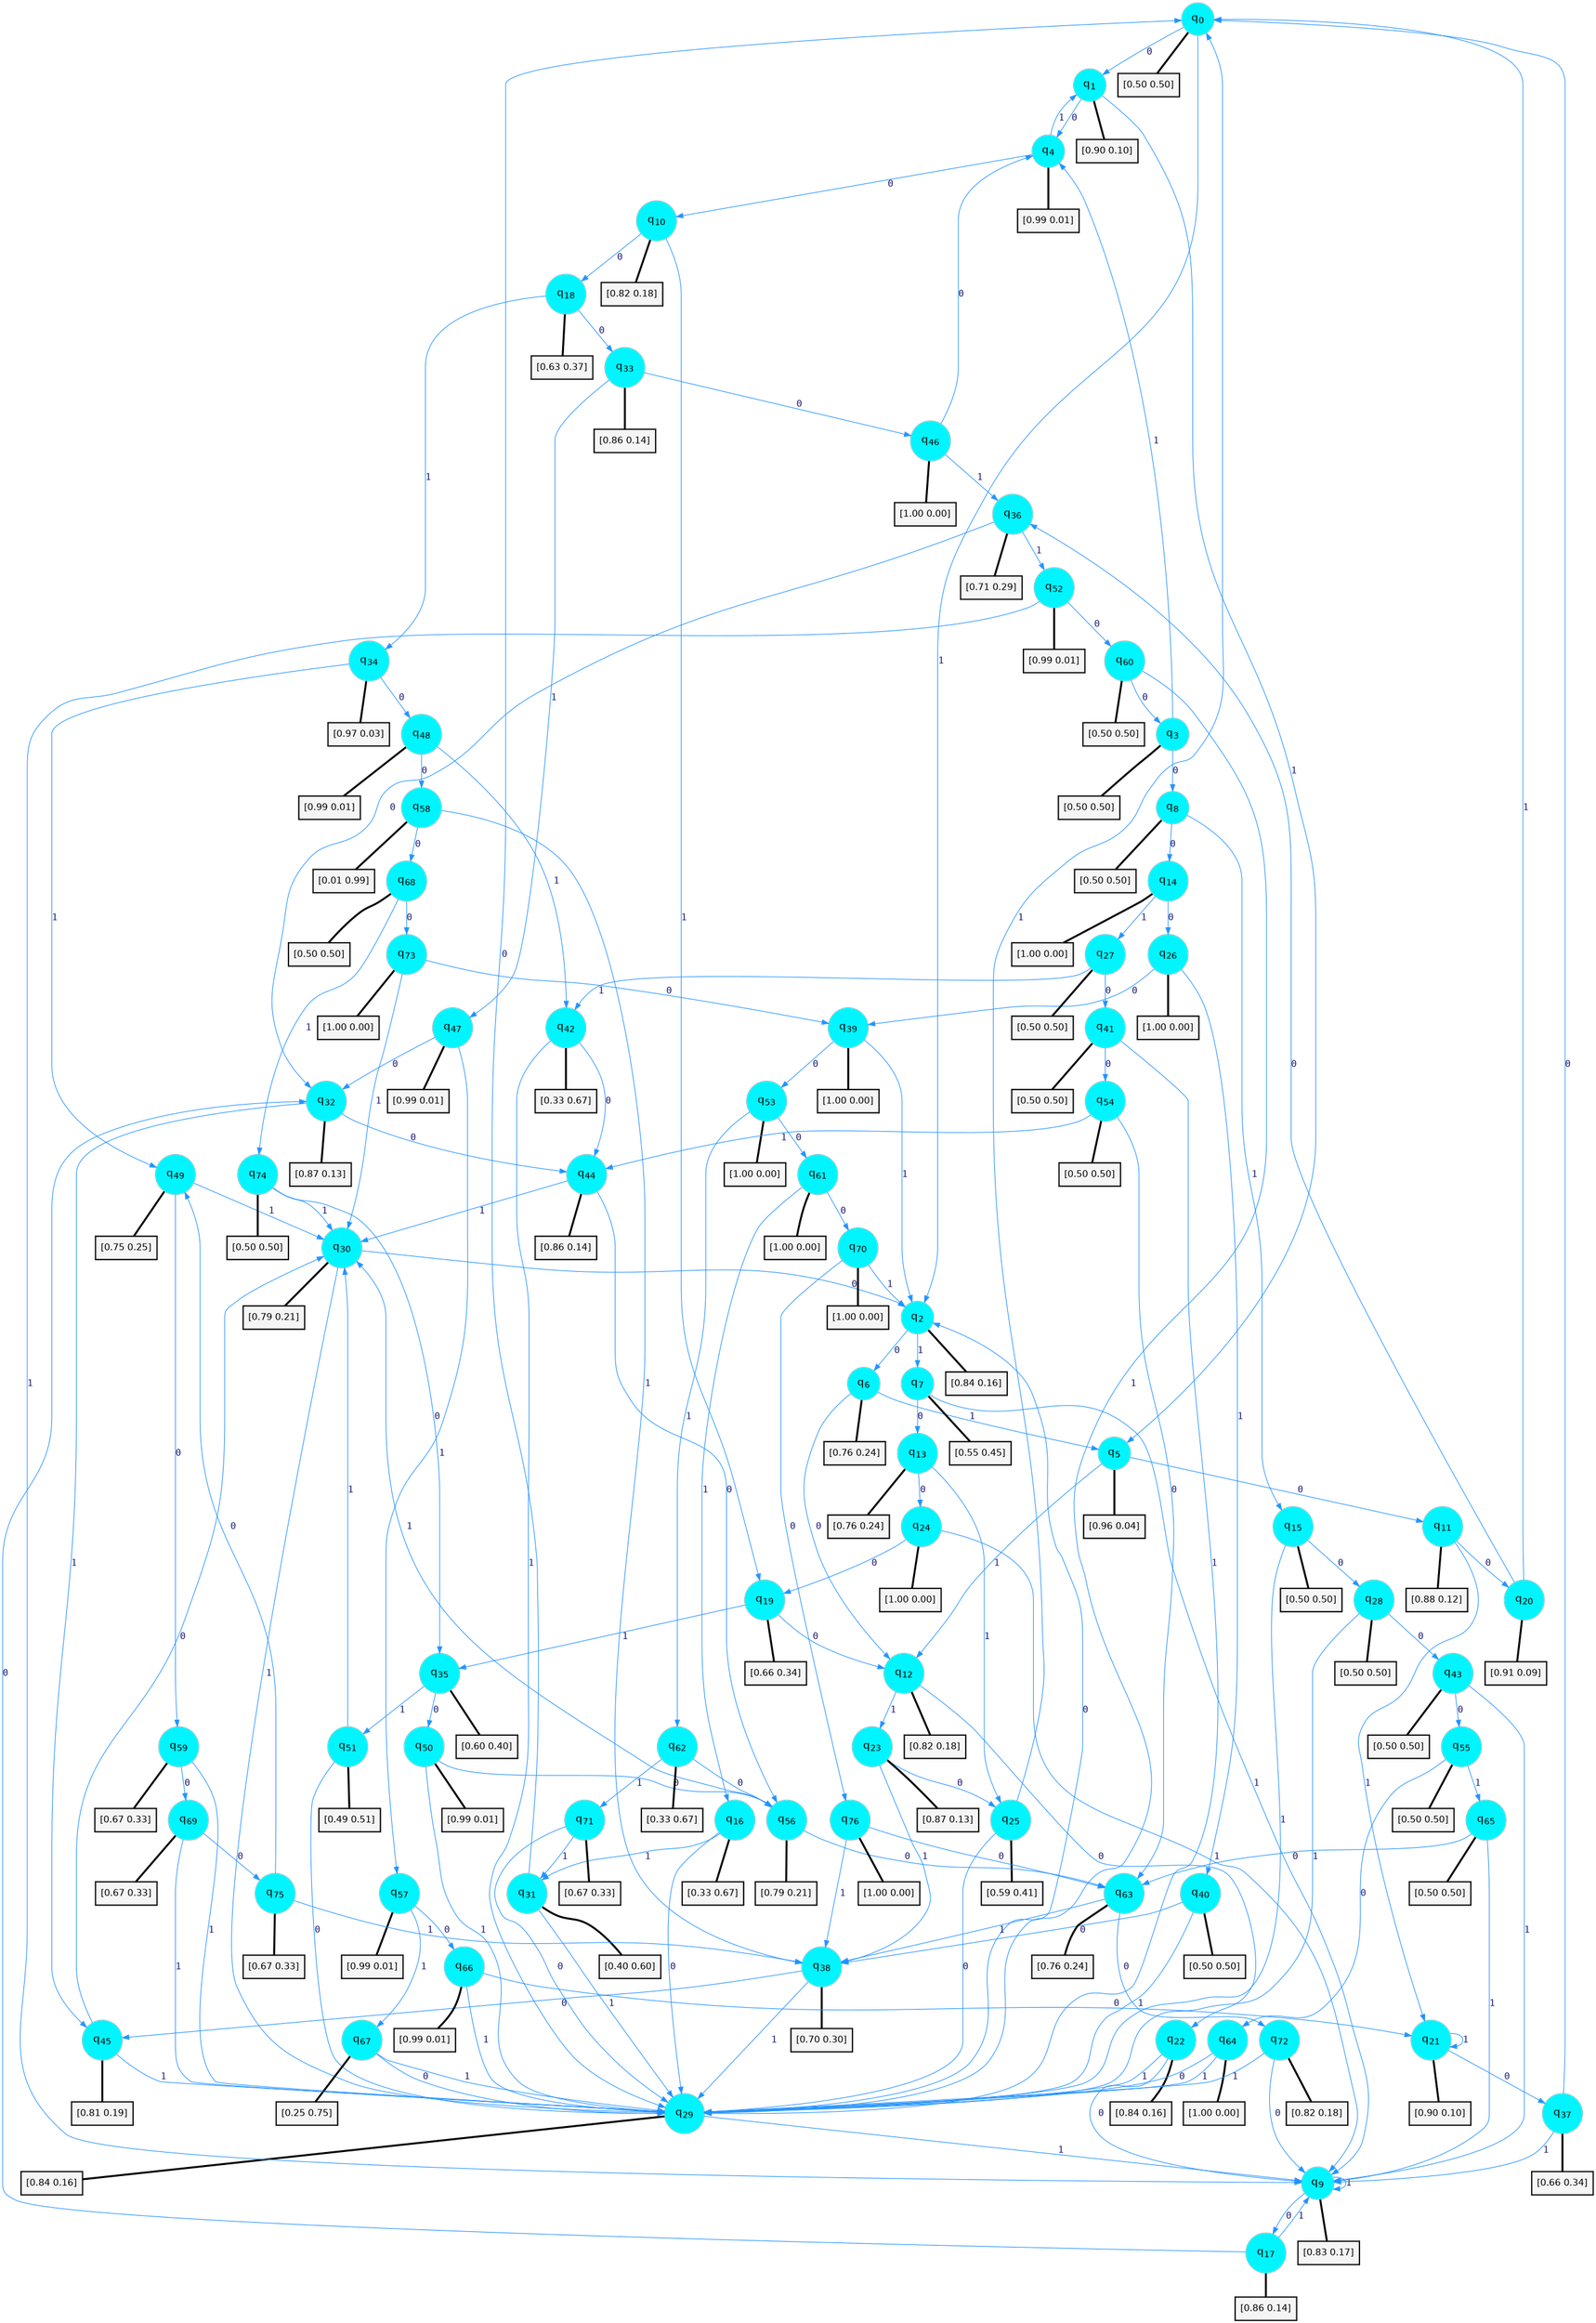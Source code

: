 digraph G {
graph [
bgcolor=transparent, dpi=300, rankdir=TD, size="40,25"];
node [
color=gray, fillcolor=turquoise1, fontcolor=black, fontname=Helvetica, fontsize=16, fontweight=bold, shape=circle, style=filled];
edge [
arrowsize=1, color=dodgerblue1, fontcolor=midnightblue, fontname=courier, fontweight=bold, penwidth=1, style=solid, weight=20];
0[label=<q<SUB>0</SUB>>];
1[label=<q<SUB>1</SUB>>];
2[label=<q<SUB>2</SUB>>];
3[label=<q<SUB>3</SUB>>];
4[label=<q<SUB>4</SUB>>];
5[label=<q<SUB>5</SUB>>];
6[label=<q<SUB>6</SUB>>];
7[label=<q<SUB>7</SUB>>];
8[label=<q<SUB>8</SUB>>];
9[label=<q<SUB>9</SUB>>];
10[label=<q<SUB>10</SUB>>];
11[label=<q<SUB>11</SUB>>];
12[label=<q<SUB>12</SUB>>];
13[label=<q<SUB>13</SUB>>];
14[label=<q<SUB>14</SUB>>];
15[label=<q<SUB>15</SUB>>];
16[label=<q<SUB>16</SUB>>];
17[label=<q<SUB>17</SUB>>];
18[label=<q<SUB>18</SUB>>];
19[label=<q<SUB>19</SUB>>];
20[label=<q<SUB>20</SUB>>];
21[label=<q<SUB>21</SUB>>];
22[label=<q<SUB>22</SUB>>];
23[label=<q<SUB>23</SUB>>];
24[label=<q<SUB>24</SUB>>];
25[label=<q<SUB>25</SUB>>];
26[label=<q<SUB>26</SUB>>];
27[label=<q<SUB>27</SUB>>];
28[label=<q<SUB>28</SUB>>];
29[label=<q<SUB>29</SUB>>];
30[label=<q<SUB>30</SUB>>];
31[label=<q<SUB>31</SUB>>];
32[label=<q<SUB>32</SUB>>];
33[label=<q<SUB>33</SUB>>];
34[label=<q<SUB>34</SUB>>];
35[label=<q<SUB>35</SUB>>];
36[label=<q<SUB>36</SUB>>];
37[label=<q<SUB>37</SUB>>];
38[label=<q<SUB>38</SUB>>];
39[label=<q<SUB>39</SUB>>];
40[label=<q<SUB>40</SUB>>];
41[label=<q<SUB>41</SUB>>];
42[label=<q<SUB>42</SUB>>];
43[label=<q<SUB>43</SUB>>];
44[label=<q<SUB>44</SUB>>];
45[label=<q<SUB>45</SUB>>];
46[label=<q<SUB>46</SUB>>];
47[label=<q<SUB>47</SUB>>];
48[label=<q<SUB>48</SUB>>];
49[label=<q<SUB>49</SUB>>];
50[label=<q<SUB>50</SUB>>];
51[label=<q<SUB>51</SUB>>];
52[label=<q<SUB>52</SUB>>];
53[label=<q<SUB>53</SUB>>];
54[label=<q<SUB>54</SUB>>];
55[label=<q<SUB>55</SUB>>];
56[label=<q<SUB>56</SUB>>];
57[label=<q<SUB>57</SUB>>];
58[label=<q<SUB>58</SUB>>];
59[label=<q<SUB>59</SUB>>];
60[label=<q<SUB>60</SUB>>];
61[label=<q<SUB>61</SUB>>];
62[label=<q<SUB>62</SUB>>];
63[label=<q<SUB>63</SUB>>];
64[label=<q<SUB>64</SUB>>];
65[label=<q<SUB>65</SUB>>];
66[label=<q<SUB>66</SUB>>];
67[label=<q<SUB>67</SUB>>];
68[label=<q<SUB>68</SUB>>];
69[label=<q<SUB>69</SUB>>];
70[label=<q<SUB>70</SUB>>];
71[label=<q<SUB>71</SUB>>];
72[label=<q<SUB>72</SUB>>];
73[label=<q<SUB>73</SUB>>];
74[label=<q<SUB>74</SUB>>];
75[label=<q<SUB>75</SUB>>];
76[label=<q<SUB>76</SUB>>];
77[label="[0.50 0.50]", shape=box,fontcolor=black, fontname=Helvetica, fontsize=14, penwidth=2, fillcolor=whitesmoke,color=black];
78[label="[0.90 0.10]", shape=box,fontcolor=black, fontname=Helvetica, fontsize=14, penwidth=2, fillcolor=whitesmoke,color=black];
79[label="[0.84 0.16]", shape=box,fontcolor=black, fontname=Helvetica, fontsize=14, penwidth=2, fillcolor=whitesmoke,color=black];
80[label="[0.50 0.50]", shape=box,fontcolor=black, fontname=Helvetica, fontsize=14, penwidth=2, fillcolor=whitesmoke,color=black];
81[label="[0.99 0.01]", shape=box,fontcolor=black, fontname=Helvetica, fontsize=14, penwidth=2, fillcolor=whitesmoke,color=black];
82[label="[0.96 0.04]", shape=box,fontcolor=black, fontname=Helvetica, fontsize=14, penwidth=2, fillcolor=whitesmoke,color=black];
83[label="[0.76 0.24]", shape=box,fontcolor=black, fontname=Helvetica, fontsize=14, penwidth=2, fillcolor=whitesmoke,color=black];
84[label="[0.55 0.45]", shape=box,fontcolor=black, fontname=Helvetica, fontsize=14, penwidth=2, fillcolor=whitesmoke,color=black];
85[label="[0.50 0.50]", shape=box,fontcolor=black, fontname=Helvetica, fontsize=14, penwidth=2, fillcolor=whitesmoke,color=black];
86[label="[0.83 0.17]", shape=box,fontcolor=black, fontname=Helvetica, fontsize=14, penwidth=2, fillcolor=whitesmoke,color=black];
87[label="[0.82 0.18]", shape=box,fontcolor=black, fontname=Helvetica, fontsize=14, penwidth=2, fillcolor=whitesmoke,color=black];
88[label="[0.88 0.12]", shape=box,fontcolor=black, fontname=Helvetica, fontsize=14, penwidth=2, fillcolor=whitesmoke,color=black];
89[label="[0.82 0.18]", shape=box,fontcolor=black, fontname=Helvetica, fontsize=14, penwidth=2, fillcolor=whitesmoke,color=black];
90[label="[0.76 0.24]", shape=box,fontcolor=black, fontname=Helvetica, fontsize=14, penwidth=2, fillcolor=whitesmoke,color=black];
91[label="[1.00 0.00]", shape=box,fontcolor=black, fontname=Helvetica, fontsize=14, penwidth=2, fillcolor=whitesmoke,color=black];
92[label="[0.50 0.50]", shape=box,fontcolor=black, fontname=Helvetica, fontsize=14, penwidth=2, fillcolor=whitesmoke,color=black];
93[label="[0.33 0.67]", shape=box,fontcolor=black, fontname=Helvetica, fontsize=14, penwidth=2, fillcolor=whitesmoke,color=black];
94[label="[0.86 0.14]", shape=box,fontcolor=black, fontname=Helvetica, fontsize=14, penwidth=2, fillcolor=whitesmoke,color=black];
95[label="[0.63 0.37]", shape=box,fontcolor=black, fontname=Helvetica, fontsize=14, penwidth=2, fillcolor=whitesmoke,color=black];
96[label="[0.66 0.34]", shape=box,fontcolor=black, fontname=Helvetica, fontsize=14, penwidth=2, fillcolor=whitesmoke,color=black];
97[label="[0.91 0.09]", shape=box,fontcolor=black, fontname=Helvetica, fontsize=14, penwidth=2, fillcolor=whitesmoke,color=black];
98[label="[0.90 0.10]", shape=box,fontcolor=black, fontname=Helvetica, fontsize=14, penwidth=2, fillcolor=whitesmoke,color=black];
99[label="[0.84 0.16]", shape=box,fontcolor=black, fontname=Helvetica, fontsize=14, penwidth=2, fillcolor=whitesmoke,color=black];
100[label="[0.87 0.13]", shape=box,fontcolor=black, fontname=Helvetica, fontsize=14, penwidth=2, fillcolor=whitesmoke,color=black];
101[label="[1.00 0.00]", shape=box,fontcolor=black, fontname=Helvetica, fontsize=14, penwidth=2, fillcolor=whitesmoke,color=black];
102[label="[0.59 0.41]", shape=box,fontcolor=black, fontname=Helvetica, fontsize=14, penwidth=2, fillcolor=whitesmoke,color=black];
103[label="[1.00 0.00]", shape=box,fontcolor=black, fontname=Helvetica, fontsize=14, penwidth=2, fillcolor=whitesmoke,color=black];
104[label="[0.50 0.50]", shape=box,fontcolor=black, fontname=Helvetica, fontsize=14, penwidth=2, fillcolor=whitesmoke,color=black];
105[label="[0.50 0.50]", shape=box,fontcolor=black, fontname=Helvetica, fontsize=14, penwidth=2, fillcolor=whitesmoke,color=black];
106[label="[0.84 0.16]", shape=box,fontcolor=black, fontname=Helvetica, fontsize=14, penwidth=2, fillcolor=whitesmoke,color=black];
107[label="[0.79 0.21]", shape=box,fontcolor=black, fontname=Helvetica, fontsize=14, penwidth=2, fillcolor=whitesmoke,color=black];
108[label="[0.40 0.60]", shape=box,fontcolor=black, fontname=Helvetica, fontsize=14, penwidth=2, fillcolor=whitesmoke,color=black];
109[label="[0.87 0.13]", shape=box,fontcolor=black, fontname=Helvetica, fontsize=14, penwidth=2, fillcolor=whitesmoke,color=black];
110[label="[0.86 0.14]", shape=box,fontcolor=black, fontname=Helvetica, fontsize=14, penwidth=2, fillcolor=whitesmoke,color=black];
111[label="[0.97 0.03]", shape=box,fontcolor=black, fontname=Helvetica, fontsize=14, penwidth=2, fillcolor=whitesmoke,color=black];
112[label="[0.60 0.40]", shape=box,fontcolor=black, fontname=Helvetica, fontsize=14, penwidth=2, fillcolor=whitesmoke,color=black];
113[label="[0.71 0.29]", shape=box,fontcolor=black, fontname=Helvetica, fontsize=14, penwidth=2, fillcolor=whitesmoke,color=black];
114[label="[0.66 0.34]", shape=box,fontcolor=black, fontname=Helvetica, fontsize=14, penwidth=2, fillcolor=whitesmoke,color=black];
115[label="[0.70 0.30]", shape=box,fontcolor=black, fontname=Helvetica, fontsize=14, penwidth=2, fillcolor=whitesmoke,color=black];
116[label="[1.00 0.00]", shape=box,fontcolor=black, fontname=Helvetica, fontsize=14, penwidth=2, fillcolor=whitesmoke,color=black];
117[label="[0.50 0.50]", shape=box,fontcolor=black, fontname=Helvetica, fontsize=14, penwidth=2, fillcolor=whitesmoke,color=black];
118[label="[0.50 0.50]", shape=box,fontcolor=black, fontname=Helvetica, fontsize=14, penwidth=2, fillcolor=whitesmoke,color=black];
119[label="[0.33 0.67]", shape=box,fontcolor=black, fontname=Helvetica, fontsize=14, penwidth=2, fillcolor=whitesmoke,color=black];
120[label="[0.50 0.50]", shape=box,fontcolor=black, fontname=Helvetica, fontsize=14, penwidth=2, fillcolor=whitesmoke,color=black];
121[label="[0.86 0.14]", shape=box,fontcolor=black, fontname=Helvetica, fontsize=14, penwidth=2, fillcolor=whitesmoke,color=black];
122[label="[0.81 0.19]", shape=box,fontcolor=black, fontname=Helvetica, fontsize=14, penwidth=2, fillcolor=whitesmoke,color=black];
123[label="[1.00 0.00]", shape=box,fontcolor=black, fontname=Helvetica, fontsize=14, penwidth=2, fillcolor=whitesmoke,color=black];
124[label="[0.99 0.01]", shape=box,fontcolor=black, fontname=Helvetica, fontsize=14, penwidth=2, fillcolor=whitesmoke,color=black];
125[label="[0.99 0.01]", shape=box,fontcolor=black, fontname=Helvetica, fontsize=14, penwidth=2, fillcolor=whitesmoke,color=black];
126[label="[0.75 0.25]", shape=box,fontcolor=black, fontname=Helvetica, fontsize=14, penwidth=2, fillcolor=whitesmoke,color=black];
127[label="[0.99 0.01]", shape=box,fontcolor=black, fontname=Helvetica, fontsize=14, penwidth=2, fillcolor=whitesmoke,color=black];
128[label="[0.49 0.51]", shape=box,fontcolor=black, fontname=Helvetica, fontsize=14, penwidth=2, fillcolor=whitesmoke,color=black];
129[label="[0.99 0.01]", shape=box,fontcolor=black, fontname=Helvetica, fontsize=14, penwidth=2, fillcolor=whitesmoke,color=black];
130[label="[1.00 0.00]", shape=box,fontcolor=black, fontname=Helvetica, fontsize=14, penwidth=2, fillcolor=whitesmoke,color=black];
131[label="[0.50 0.50]", shape=box,fontcolor=black, fontname=Helvetica, fontsize=14, penwidth=2, fillcolor=whitesmoke,color=black];
132[label="[0.50 0.50]", shape=box,fontcolor=black, fontname=Helvetica, fontsize=14, penwidth=2, fillcolor=whitesmoke,color=black];
133[label="[0.79 0.21]", shape=box,fontcolor=black, fontname=Helvetica, fontsize=14, penwidth=2, fillcolor=whitesmoke,color=black];
134[label="[0.99 0.01]", shape=box,fontcolor=black, fontname=Helvetica, fontsize=14, penwidth=2, fillcolor=whitesmoke,color=black];
135[label="[0.01 0.99]", shape=box,fontcolor=black, fontname=Helvetica, fontsize=14, penwidth=2, fillcolor=whitesmoke,color=black];
136[label="[0.67 0.33]", shape=box,fontcolor=black, fontname=Helvetica, fontsize=14, penwidth=2, fillcolor=whitesmoke,color=black];
137[label="[0.50 0.50]", shape=box,fontcolor=black, fontname=Helvetica, fontsize=14, penwidth=2, fillcolor=whitesmoke,color=black];
138[label="[1.00 0.00]", shape=box,fontcolor=black, fontname=Helvetica, fontsize=14, penwidth=2, fillcolor=whitesmoke,color=black];
139[label="[0.33 0.67]", shape=box,fontcolor=black, fontname=Helvetica, fontsize=14, penwidth=2, fillcolor=whitesmoke,color=black];
140[label="[0.76 0.24]", shape=box,fontcolor=black, fontname=Helvetica, fontsize=14, penwidth=2, fillcolor=whitesmoke,color=black];
141[label="[1.00 0.00]", shape=box,fontcolor=black, fontname=Helvetica, fontsize=14, penwidth=2, fillcolor=whitesmoke,color=black];
142[label="[0.50 0.50]", shape=box,fontcolor=black, fontname=Helvetica, fontsize=14, penwidth=2, fillcolor=whitesmoke,color=black];
143[label="[0.99 0.01]", shape=box,fontcolor=black, fontname=Helvetica, fontsize=14, penwidth=2, fillcolor=whitesmoke,color=black];
144[label="[0.25 0.75]", shape=box,fontcolor=black, fontname=Helvetica, fontsize=14, penwidth=2, fillcolor=whitesmoke,color=black];
145[label="[0.50 0.50]", shape=box,fontcolor=black, fontname=Helvetica, fontsize=14, penwidth=2, fillcolor=whitesmoke,color=black];
146[label="[0.67 0.33]", shape=box,fontcolor=black, fontname=Helvetica, fontsize=14, penwidth=2, fillcolor=whitesmoke,color=black];
147[label="[1.00 0.00]", shape=box,fontcolor=black, fontname=Helvetica, fontsize=14, penwidth=2, fillcolor=whitesmoke,color=black];
148[label="[0.67 0.33]", shape=box,fontcolor=black, fontname=Helvetica, fontsize=14, penwidth=2, fillcolor=whitesmoke,color=black];
149[label="[0.82 0.18]", shape=box,fontcolor=black, fontname=Helvetica, fontsize=14, penwidth=2, fillcolor=whitesmoke,color=black];
150[label="[1.00 0.00]", shape=box,fontcolor=black, fontname=Helvetica, fontsize=14, penwidth=2, fillcolor=whitesmoke,color=black];
151[label="[0.50 0.50]", shape=box,fontcolor=black, fontname=Helvetica, fontsize=14, penwidth=2, fillcolor=whitesmoke,color=black];
152[label="[0.67 0.33]", shape=box,fontcolor=black, fontname=Helvetica, fontsize=14, penwidth=2, fillcolor=whitesmoke,color=black];
153[label="[1.00 0.00]", shape=box,fontcolor=black, fontname=Helvetica, fontsize=14, penwidth=2, fillcolor=whitesmoke,color=black];
0->1 [label=0];
0->2 [label=1];
0->77 [arrowhead=none, penwidth=3,color=black];
1->4 [label=0];
1->5 [label=1];
1->78 [arrowhead=none, penwidth=3,color=black];
2->6 [label=0];
2->7 [label=1];
2->79 [arrowhead=none, penwidth=3,color=black];
3->8 [label=0];
3->4 [label=1];
3->80 [arrowhead=none, penwidth=3,color=black];
4->10 [label=0];
4->1 [label=1];
4->81 [arrowhead=none, penwidth=3,color=black];
5->11 [label=0];
5->12 [label=1];
5->82 [arrowhead=none, penwidth=3,color=black];
6->12 [label=0];
6->5 [label=1];
6->83 [arrowhead=none, penwidth=3,color=black];
7->13 [label=0];
7->9 [label=1];
7->84 [arrowhead=none, penwidth=3,color=black];
8->14 [label=0];
8->15 [label=1];
8->85 [arrowhead=none, penwidth=3,color=black];
9->17 [label=0];
9->9 [label=1];
9->86 [arrowhead=none, penwidth=3,color=black];
10->18 [label=0];
10->19 [label=1];
10->87 [arrowhead=none, penwidth=3,color=black];
11->20 [label=0];
11->21 [label=1];
11->88 [arrowhead=none, penwidth=3,color=black];
12->22 [label=0];
12->23 [label=1];
12->89 [arrowhead=none, penwidth=3,color=black];
13->24 [label=0];
13->25 [label=1];
13->90 [arrowhead=none, penwidth=3,color=black];
14->26 [label=0];
14->27 [label=1];
14->91 [arrowhead=none, penwidth=3,color=black];
15->28 [label=0];
15->29 [label=1];
15->92 [arrowhead=none, penwidth=3,color=black];
16->29 [label=0];
16->31 [label=1];
16->93 [arrowhead=none, penwidth=3,color=black];
17->32 [label=0];
17->9 [label=1];
17->94 [arrowhead=none, penwidth=3,color=black];
18->33 [label=0];
18->34 [label=1];
18->95 [arrowhead=none, penwidth=3,color=black];
19->12 [label=0];
19->35 [label=1];
19->96 [arrowhead=none, penwidth=3,color=black];
20->36 [label=0];
20->0 [label=1];
20->97 [arrowhead=none, penwidth=3,color=black];
21->37 [label=0];
21->21 [label=1];
21->98 [arrowhead=none, penwidth=3,color=black];
22->9 [label=0];
22->29 [label=1];
22->99 [arrowhead=none, penwidth=3,color=black];
23->25 [label=0];
23->38 [label=1];
23->100 [arrowhead=none, penwidth=3,color=black];
24->19 [label=0];
24->9 [label=1];
24->101 [arrowhead=none, penwidth=3,color=black];
25->29 [label=0];
25->0 [label=1];
25->102 [arrowhead=none, penwidth=3,color=black];
26->39 [label=0];
26->40 [label=1];
26->103 [arrowhead=none, penwidth=3,color=black];
27->41 [label=0];
27->42 [label=1];
27->104 [arrowhead=none, penwidth=3,color=black];
28->43 [label=0];
28->29 [label=1];
28->105 [arrowhead=none, penwidth=3,color=black];
29->2 [label=0];
29->9 [label=1];
29->106 [arrowhead=none, penwidth=3,color=black];
30->2 [label=0];
30->29 [label=1];
30->107 [arrowhead=none, penwidth=3,color=black];
31->0 [label=0];
31->29 [label=1];
31->108 [arrowhead=none, penwidth=3,color=black];
32->44 [label=0];
32->45 [label=1];
32->109 [arrowhead=none, penwidth=3,color=black];
33->46 [label=0];
33->47 [label=1];
33->110 [arrowhead=none, penwidth=3,color=black];
34->48 [label=0];
34->49 [label=1];
34->111 [arrowhead=none, penwidth=3,color=black];
35->50 [label=0];
35->51 [label=1];
35->112 [arrowhead=none, penwidth=3,color=black];
36->32 [label=0];
36->52 [label=1];
36->113 [arrowhead=none, penwidth=3,color=black];
37->0 [label=0];
37->9 [label=1];
37->114 [arrowhead=none, penwidth=3,color=black];
38->45 [label=0];
38->29 [label=1];
38->115 [arrowhead=none, penwidth=3,color=black];
39->53 [label=0];
39->2 [label=1];
39->116 [arrowhead=none, penwidth=3,color=black];
40->38 [label=0];
40->29 [label=1];
40->117 [arrowhead=none, penwidth=3,color=black];
41->54 [label=0];
41->29 [label=1];
41->118 [arrowhead=none, penwidth=3,color=black];
42->44 [label=0];
42->29 [label=1];
42->119 [arrowhead=none, penwidth=3,color=black];
43->55 [label=0];
43->9 [label=1];
43->120 [arrowhead=none, penwidth=3,color=black];
44->56 [label=0];
44->30 [label=1];
44->121 [arrowhead=none, penwidth=3,color=black];
45->30 [label=0];
45->29 [label=1];
45->122 [arrowhead=none, penwidth=3,color=black];
46->4 [label=0];
46->36 [label=1];
46->123 [arrowhead=none, penwidth=3,color=black];
47->32 [label=0];
47->57 [label=1];
47->124 [arrowhead=none, penwidth=3,color=black];
48->58 [label=0];
48->42 [label=1];
48->125 [arrowhead=none, penwidth=3,color=black];
49->59 [label=0];
49->30 [label=1];
49->126 [arrowhead=none, penwidth=3,color=black];
50->56 [label=0];
50->29 [label=1];
50->127 [arrowhead=none, penwidth=3,color=black];
51->29 [label=0];
51->30 [label=1];
51->128 [arrowhead=none, penwidth=3,color=black];
52->60 [label=0];
52->9 [label=1];
52->129 [arrowhead=none, penwidth=3,color=black];
53->61 [label=0];
53->62 [label=1];
53->130 [arrowhead=none, penwidth=3,color=black];
54->63 [label=0];
54->44 [label=1];
54->131 [arrowhead=none, penwidth=3,color=black];
55->64 [label=0];
55->65 [label=1];
55->132 [arrowhead=none, penwidth=3,color=black];
56->63 [label=0];
56->30 [label=1];
56->133 [arrowhead=none, penwidth=3,color=black];
57->66 [label=0];
57->67 [label=1];
57->134 [arrowhead=none, penwidth=3,color=black];
58->68 [label=0];
58->38 [label=1];
58->135 [arrowhead=none, penwidth=3,color=black];
59->69 [label=0];
59->29 [label=1];
59->136 [arrowhead=none, penwidth=3,color=black];
60->3 [label=0];
60->29 [label=1];
60->137 [arrowhead=none, penwidth=3,color=black];
61->70 [label=0];
61->16 [label=1];
61->138 [arrowhead=none, penwidth=3,color=black];
62->56 [label=0];
62->71 [label=1];
62->139 [arrowhead=none, penwidth=3,color=black];
63->72 [label=0];
63->38 [label=1];
63->140 [arrowhead=none, penwidth=3,color=black];
64->29 [label=0];
64->29 [label=1];
64->141 [arrowhead=none, penwidth=3,color=black];
65->63 [label=0];
65->9 [label=1];
65->142 [arrowhead=none, penwidth=3,color=black];
66->21 [label=0];
66->29 [label=1];
66->143 [arrowhead=none, penwidth=3,color=black];
67->29 [label=0];
67->29 [label=1];
67->144 [arrowhead=none, penwidth=3,color=black];
68->73 [label=0];
68->74 [label=1];
68->145 [arrowhead=none, penwidth=3,color=black];
69->75 [label=0];
69->29 [label=1];
69->146 [arrowhead=none, penwidth=3,color=black];
70->76 [label=0];
70->2 [label=1];
70->147 [arrowhead=none, penwidth=3,color=black];
71->29 [label=0];
71->31 [label=1];
71->148 [arrowhead=none, penwidth=3,color=black];
72->9 [label=0];
72->29 [label=1];
72->149 [arrowhead=none, penwidth=3,color=black];
73->39 [label=0];
73->30 [label=1];
73->150 [arrowhead=none, penwidth=3,color=black];
74->35 [label=0];
74->30 [label=1];
74->151 [arrowhead=none, penwidth=3,color=black];
75->49 [label=0];
75->38 [label=1];
75->152 [arrowhead=none, penwidth=3,color=black];
76->63 [label=0];
76->38 [label=1];
76->153 [arrowhead=none, penwidth=3,color=black];
}
